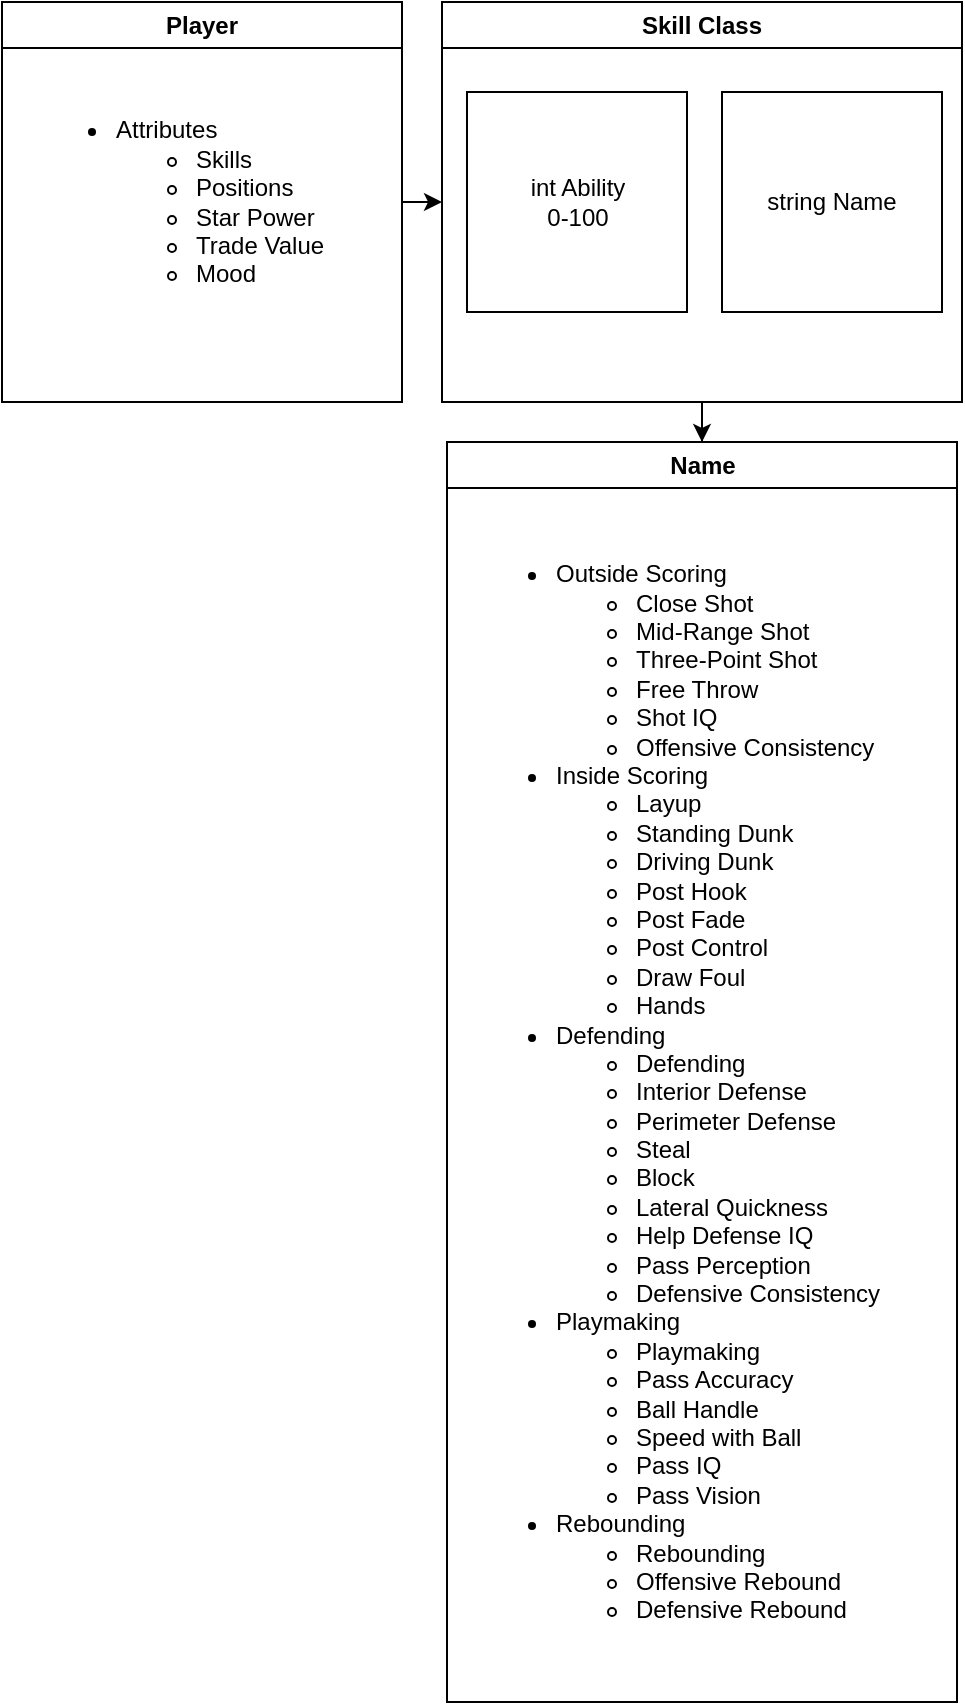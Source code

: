 <mxfile version="22.0.1" type="github">
  <diagram name="Page-1" id="CRVYOWQrbE0ftQAD-L7y">
    <mxGraphModel dx="989" dy="571" grid="1" gridSize="10" guides="1" tooltips="1" connect="1" arrows="1" fold="1" page="1" pageScale="1" pageWidth="850" pageHeight="1100" math="0" shadow="0">
      <root>
        <mxCell id="0" />
        <mxCell id="1" parent="0" />
        <mxCell id="PVbGxt40iiAfk506Mw7s-27" style="edgeStyle=orthogonalEdgeStyle;rounded=0;orthogonalLoop=1;jettySize=auto;html=1;exitX=1;exitY=0.5;exitDx=0;exitDy=0;" edge="1" parent="1" source="PVbGxt40iiAfk506Mw7s-1">
          <mxGeometry relative="1" as="geometry">
            <mxPoint x="530.0" y="160.034" as="targetPoint" />
          </mxGeometry>
        </mxCell>
        <mxCell id="PVbGxt40iiAfk506Mw7s-1" value="Player" style="swimlane;whiteSpace=wrap;html=1;labelBackgroundColor=none;" vertex="1" parent="1">
          <mxGeometry x="310" y="60" width="200" height="200" as="geometry" />
        </mxCell>
        <mxCell id="PVbGxt40iiAfk506Mw7s-7" value="&lt;ul style=&quot;&quot;&gt;&lt;li style=&quot;&quot;&gt;&lt;span style=&quot;background-color: initial;&quot;&gt;Attributes&lt;/span&gt;&lt;/li&gt;&lt;ul&gt;&lt;li style=&quot;&quot;&gt;&lt;span style=&quot;background-color: initial;&quot;&gt;Skills&lt;/span&gt;&lt;/li&gt;&lt;li style=&quot;&quot;&gt;Positions&lt;/li&gt;&lt;li style=&quot;&quot;&gt;Star Power&lt;/li&gt;&lt;li style=&quot;&quot;&gt;Trade Value&lt;/li&gt;&lt;li style=&quot;&quot;&gt;Mood&lt;/li&gt;&lt;/ul&gt;&lt;/ul&gt;" style="text;html=1;align=left;verticalAlign=middle;resizable=0;points=[];autosize=1;strokeColor=none;fillColor=none;labelBackgroundColor=none;" vertex="1" parent="PVbGxt40iiAfk506Mw7s-1">
          <mxGeometry x="15" y="40" width="170" height="120" as="geometry" />
        </mxCell>
        <mxCell id="PVbGxt40iiAfk506Mw7s-10" value="Name" style="swimlane;whiteSpace=wrap;html=1;labelBackgroundColor=none;" vertex="1" parent="1">
          <mxGeometry x="532.5" y="280" width="255" height="630" as="geometry">
            <mxRectangle x="590" y="100" width="70" height="30" as="alternateBounds" />
          </mxGeometry>
        </mxCell>
        <mxCell id="PVbGxt40iiAfk506Mw7s-11" value="&lt;ul&gt;&lt;li&gt;Outside Scoring&lt;/li&gt;&lt;ul&gt;&lt;li&gt;Close Shot&lt;/li&gt;&lt;li&gt;Mid-Range Shot&lt;/li&gt;&lt;li&gt;Three-Point Shot&lt;/li&gt;&lt;li&gt;Free Throw&lt;/li&gt;&lt;li&gt;Shot IQ&lt;/li&gt;&lt;li&gt;Offensive Consistency&lt;/li&gt;&lt;/ul&gt;&lt;li&gt;Inside Scoring&lt;/li&gt;&lt;ul&gt;&lt;li&gt;Layup&lt;/li&gt;&lt;li&gt;Standing Dunk&lt;/li&gt;&lt;li&gt;Driving Dunk&lt;/li&gt;&lt;li&gt;Post Hook&lt;/li&gt;&lt;li&gt;Post Fade&lt;/li&gt;&lt;li&gt;Post Control&lt;/li&gt;&lt;li&gt;Draw Foul&lt;/li&gt;&lt;li&gt;Hands&lt;/li&gt;&lt;/ul&gt;&lt;li&gt;Defending&lt;/li&gt;&lt;ul&gt;&lt;li&gt;Defending&lt;/li&gt;&lt;li&gt;Interior Defense&lt;/li&gt;&lt;li&gt;Perimeter Defense&lt;/li&gt;&lt;li&gt;Steal&lt;/li&gt;&lt;li&gt;Block&lt;/li&gt;&lt;li&gt;Lateral Quickness&lt;/li&gt;&lt;li&gt;Help Defense IQ&lt;/li&gt;&lt;li&gt;Pass Perception&lt;/li&gt;&lt;li&gt;Defensive Consistency&lt;/li&gt;&lt;/ul&gt;&lt;li&gt;Playmaking&lt;/li&gt;&lt;ul&gt;&lt;li&gt;Playmaking&lt;/li&gt;&lt;li&gt;Pass Accuracy&lt;/li&gt;&lt;li&gt;Ball Handle&lt;/li&gt;&lt;li&gt;Speed with Ball&lt;/li&gt;&lt;li&gt;Pass IQ&lt;/li&gt;&lt;li&gt;Pass Vision&lt;/li&gt;&lt;/ul&gt;&lt;li&gt;Rebounding&lt;/li&gt;&lt;ul&gt;&lt;li&gt;Rebounding&lt;/li&gt;&lt;li&gt;Offensive Rebound&lt;/li&gt;&lt;li&gt;Defensive Rebound&lt;/li&gt;&lt;/ul&gt;&lt;/ul&gt;" style="text;html=1;align=left;verticalAlign=middle;resizable=0;points=[];autosize=1;strokeColor=none;fillColor=none;labelBackgroundColor=none;" vertex="1" parent="PVbGxt40iiAfk506Mw7s-10">
          <mxGeometry x="12.5" y="40" width="230" height="570" as="geometry" />
        </mxCell>
        <mxCell id="PVbGxt40iiAfk506Mw7s-28" style="edgeStyle=orthogonalEdgeStyle;rounded=0;orthogonalLoop=1;jettySize=auto;html=1;entryX=0.5;entryY=0;entryDx=0;entryDy=0;" edge="1" parent="1" source="PVbGxt40iiAfk506Mw7s-21" target="PVbGxt40iiAfk506Mw7s-10">
          <mxGeometry relative="1" as="geometry" />
        </mxCell>
        <mxCell id="PVbGxt40iiAfk506Mw7s-21" value="Skill Class" style="swimlane;whiteSpace=wrap;html=1;labelBackgroundColor=none;" vertex="1" parent="1">
          <mxGeometry x="530" y="60" width="260" height="200" as="geometry">
            <mxRectangle x="590" y="100" width="70" height="30" as="alternateBounds" />
          </mxGeometry>
        </mxCell>
        <mxCell id="PVbGxt40iiAfk506Mw7s-26" value="int Ability&lt;br&gt;0-100" style="whiteSpace=wrap;html=1;aspect=fixed;align=center;" vertex="1" parent="PVbGxt40iiAfk506Mw7s-21">
          <mxGeometry x="12.5" y="45" width="110" height="110" as="geometry" />
        </mxCell>
        <mxCell id="PVbGxt40iiAfk506Mw7s-29" value="string Name" style="whiteSpace=wrap;html=1;aspect=fixed;" vertex="1" parent="PVbGxt40iiAfk506Mw7s-21">
          <mxGeometry x="140" y="45" width="110" height="110" as="geometry" />
        </mxCell>
      </root>
    </mxGraphModel>
  </diagram>
</mxfile>

